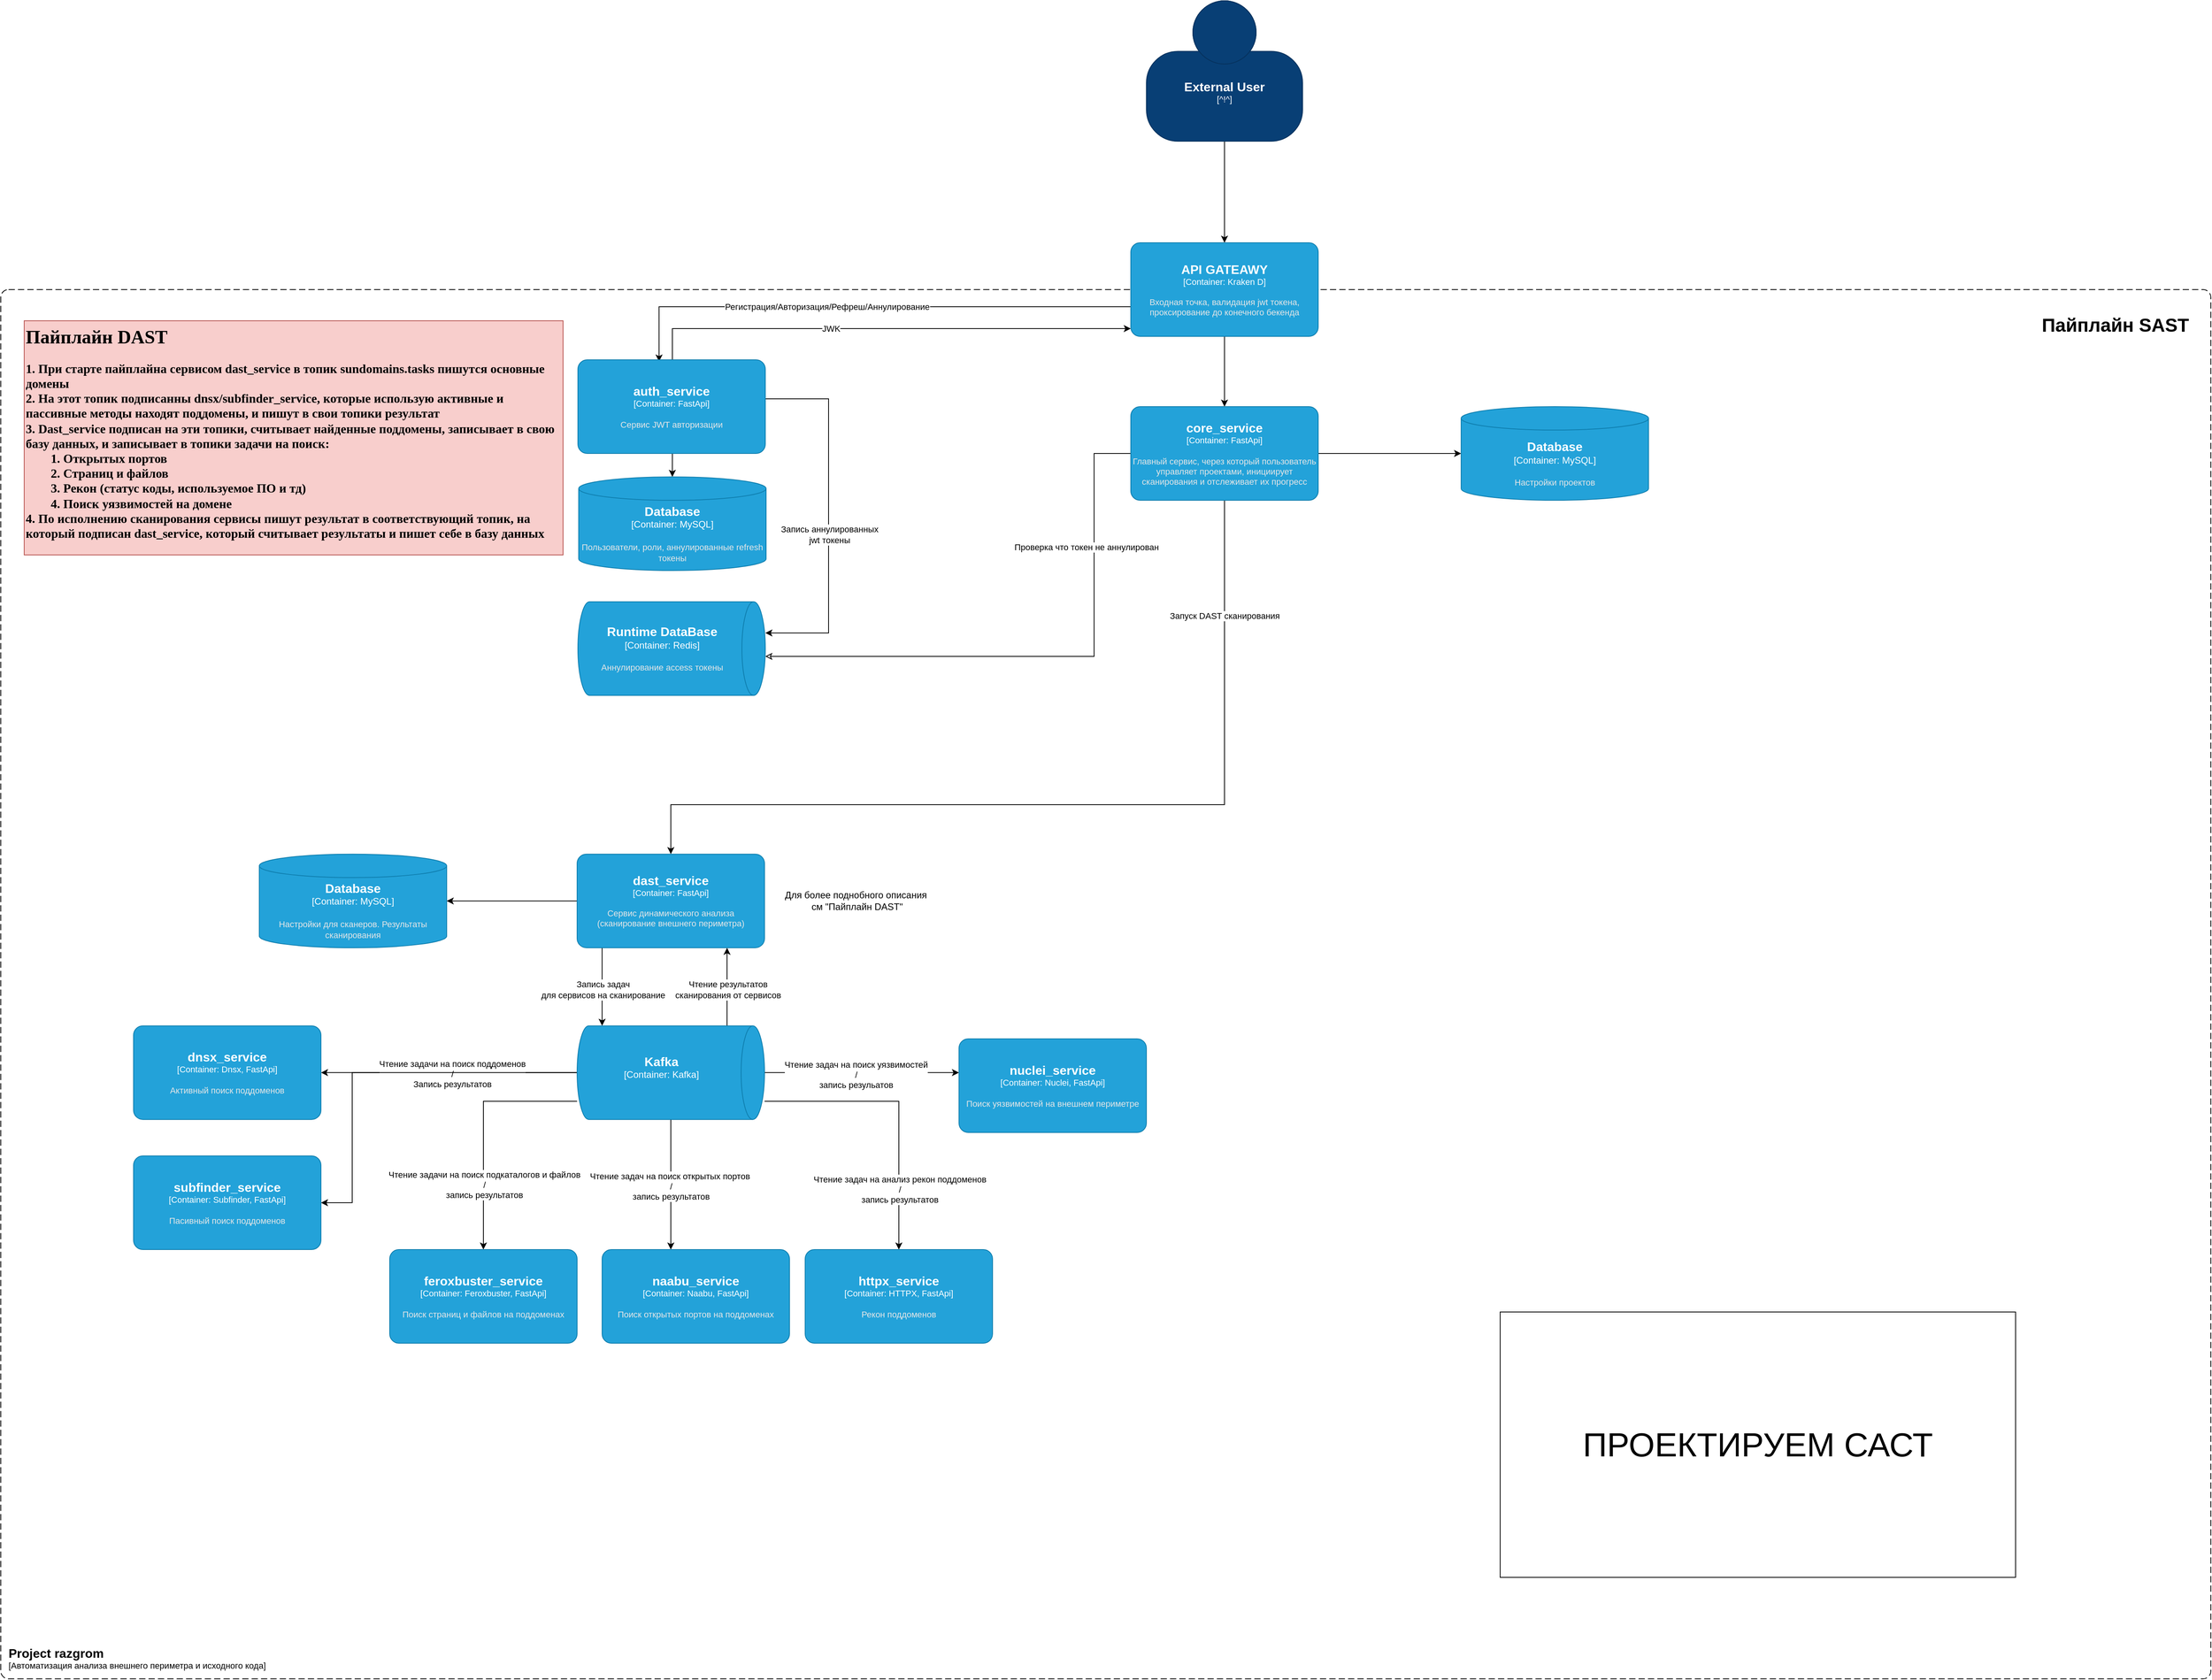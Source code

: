 <mxfile version="27.0.9">
  <diagram name="Страница — 1" id="VJYGo0bvr2aBZDEb_zej">
    <mxGraphModel dx="5851" dy="3156" grid="1" gridSize="10" guides="1" tooltips="1" connect="1" arrows="1" fold="1" page="1" pageScale="1" pageWidth="827" pageHeight="1169" math="0" shadow="0">
      <root>
        <mxCell id="0" />
        <mxCell id="1" parent="0" />
        <object placeholders="1" c4Name="Project razgrom" c4Type="SystemScopeBoundary" c4Application="Автоматизация анализа внешнего периметра и исходного кода" label="&lt;font style=&quot;font-size: 16px&quot;&gt;&lt;b&gt;&lt;div style=&quot;text-align: left&quot;&gt;%c4Name%&lt;/div&gt;&lt;/b&gt;&lt;/font&gt;&lt;div style=&quot;text-align: left&quot;&gt;[%c4Application%]&lt;/div&gt;" id="liLrsa7xYkW0UrCnSuGf-2">
          <mxCell style="rounded=1;fontSize=11;whiteSpace=wrap;html=1;dashed=1;arcSize=20;labelBackgroundColor=none;align=left;verticalAlign=bottom;labelBorderColor=none;spacingTop=0;spacing=10;dashPattern=8 4;metaEdit=1;rotatable=0;perimeter=rectanglePerimeter;noLabel=0;labelPadding=0;allowArrows=0;connectable=0;expand=0;recursiveResize=0;editable=1;pointerEvents=0;absoluteArcSize=1;points=[[0.25,0,0],[0.5,0,0],[0.75,0,0],[1,0.25,0],[1,0.5,0],[1,0.75,0],[0.75,1,0],[0.5,1,0],[0.25,1,0],[0,0.75,0],[0,0.5,0],[0,0.25,0]];" parent="1" vertex="1">
            <mxGeometry x="-2300" y="-770" width="2830" height="1780" as="geometry" />
          </mxCell>
        </object>
        <mxCell id="liLrsa7xYkW0UrCnSuGf-5" style="edgeStyle=orthogonalEdgeStyle;rounded=0;orthogonalLoop=1;jettySize=auto;html=1;entryX=0.433;entryY=0.019;entryDx=0;entryDy=0;entryPerimeter=0;exitX=-0.008;exitY=0.614;exitDx=0;exitDy=0;exitPerimeter=0;" parent="1" target="wjXx7PxpN2QqDerLvjR--19" edge="1">
          <mxGeometry relative="1" as="geometry">
            <mxPoint x="-853.03" y="-744.04" as="sourcePoint" />
            <mxPoint x="-1457.04" y="-689.88" as="targetPoint" />
            <Array as="points">
              <mxPoint x="-853" y="-748" />
              <mxPoint x="-1457" y="-748" />
            </Array>
          </mxGeometry>
        </mxCell>
        <mxCell id="liLrsa7xYkW0UrCnSuGf-9" value="Регистрация/Авторизация/Рефреш/Аннулирование" style="edgeLabel;html=1;align=center;verticalAlign=middle;resizable=0;points=[];" parent="liLrsa7xYkW0UrCnSuGf-5" vertex="1" connectable="0">
          <mxGeometry x="0.158" relative="1" as="geometry">
            <mxPoint as="offset" />
          </mxGeometry>
        </mxCell>
        <mxCell id="liLrsa7xYkW0UrCnSuGf-20" style="edgeStyle=orthogonalEdgeStyle;rounded=0;orthogonalLoop=1;jettySize=auto;html=1;exitX=0.5;exitY=1;exitDx=0;exitDy=0;exitPerimeter=0;" parent="1" source="wjXx7PxpN2QqDerLvjR--19" edge="1">
          <mxGeometry relative="1" as="geometry">
            <mxPoint x="-1440.043" y="-530" as="targetPoint" />
            <Array as="points" />
            <mxPoint x="-1440.0" y="-570" as="sourcePoint" />
          </mxGeometry>
        </mxCell>
        <mxCell id="liLrsa7xYkW0UrCnSuGf-21" style="edgeStyle=orthogonalEdgeStyle;rounded=0;orthogonalLoop=1;jettySize=auto;html=1;exitX=1;exitY=0.5;exitDx=0;exitDy=0;exitPerimeter=0;" parent="1" source="wjXx7PxpN2QqDerLvjR--19" target="liLrsa7xYkW0UrCnSuGf-19" edge="1">
          <mxGeometry relative="1" as="geometry">
            <Array as="points">
              <mxPoint x="-1321" y="-630" />
              <mxPoint x="-1240" y="-630" />
              <mxPoint x="-1240" y="-330" />
            </Array>
            <mxPoint x="-1320" y="-630" as="sourcePoint" />
          </mxGeometry>
        </mxCell>
        <mxCell id="XTBOmXso2PyiKkmk_UJ0-1" value="Запись аннулированных&lt;div&gt;jwt токены&lt;/div&gt;" style="edgeLabel;html=1;align=center;verticalAlign=middle;resizable=0;points=[];" vertex="1" connectable="0" parent="liLrsa7xYkW0UrCnSuGf-21">
          <mxGeometry x="0.123" y="1" relative="1" as="geometry">
            <mxPoint as="offset" />
          </mxGeometry>
        </mxCell>
        <mxCell id="liLrsa7xYkW0UrCnSuGf-7" style="edgeStyle=orthogonalEdgeStyle;rounded=0;orthogonalLoop=1;jettySize=auto;html=1;entryX=0.5;entryY=0;entryDx=0;entryDy=0;entryPerimeter=0;" parent="1" source="liLrsa7xYkW0UrCnSuGf-6" target="liLrsa7xYkW0UrCnSuGf-15" edge="1">
          <mxGeometry relative="1" as="geometry">
            <mxPoint x="-733.0" y="-839.807" as="targetPoint" />
            <Array as="points" />
          </mxGeometry>
        </mxCell>
        <object placeholders="1" c4Name="External User" c4Type="^!^" c4Description="" label="&lt;font style=&quot;font-size: 16px&quot;&gt;&lt;b&gt;%c4Name%&lt;/b&gt;&lt;/font&gt;&lt;div&gt;[%c4Type%]&lt;/div&gt;&lt;br&gt;&lt;div&gt;&lt;font style=&quot;font-size: 11px&quot;&gt;&lt;font color=&quot;#cccccc&quot;&gt;%c4Description%&lt;/font&gt;&lt;/div&gt;" id="liLrsa7xYkW0UrCnSuGf-6">
          <mxCell style="html=1;fontSize=11;dashed=0;whiteSpace=wrap;fillColor=#083F75;strokeColor=#06315C;fontColor=#ffffff;shape=mxgraph.c4.person2;align=center;metaEdit=1;points=[[0.5,0,0],[1,0.5,0],[1,0.75,0],[0.75,1,0],[0.5,1,0],[0.25,1,0],[0,0.75,0],[0,0.5,0]];resizable=0;" parent="1" vertex="1">
            <mxGeometry x="-833" y="-1140" width="200" height="180" as="geometry" />
          </mxCell>
        </object>
        <mxCell id="liLrsa7xYkW0UrCnSuGf-24" style="edgeStyle=orthogonalEdgeStyle;rounded=0;orthogonalLoop=1;jettySize=auto;html=1;" parent="1" source="liLrsa7xYkW0UrCnSuGf-15" target="liLrsa7xYkW0UrCnSuGf-23" edge="1">
          <mxGeometry relative="1" as="geometry" />
        </mxCell>
        <object placeholders="1" c4Name="API GATEAWY" c4Type="Container" c4Technology="Kraken D" c4Description="Входная точка, валидация jwt токена, проксирование до конечного бекенда" label="&lt;font style=&quot;font-size: 16px&quot;&gt;&lt;b&gt;%c4Name%&lt;/b&gt;&lt;/font&gt;&lt;div&gt;[%c4Type%: %c4Technology%]&lt;/div&gt;&lt;br&gt;&lt;div&gt;&lt;font style=&quot;font-size: 11px&quot;&gt;&lt;font color=&quot;#E6E6E6&quot;&gt;%c4Description%&lt;/font&gt;&lt;/div&gt;" id="liLrsa7xYkW0UrCnSuGf-15">
          <mxCell style="rounded=1;whiteSpace=wrap;html=1;fontSize=11;labelBackgroundColor=none;fillColor=#23A2D9;fontColor=#ffffff;align=center;arcSize=10;strokeColor=#0E7DAD;metaEdit=1;resizable=0;points=[[0.25,0,0],[0.5,0,0],[0.75,0,0],[1,0.25,0],[1,0.5,0],[1,0.75,0],[0.75,1,0],[0.5,1,0],[0.25,1,0],[0,0.75,0],[0,0.5,0],[0,0.25,0]];" parent="1" vertex="1">
            <mxGeometry x="-853" y="-830" width="240" height="120" as="geometry" />
          </mxCell>
        </object>
        <mxCell id="liLrsa7xYkW0UrCnSuGf-16" style="edgeStyle=orthogonalEdgeStyle;rounded=0;orthogonalLoop=1;jettySize=auto;html=1;exitX=0.5;exitY=0;exitDx=0;exitDy=0;exitPerimeter=0;" parent="1" source="wjXx7PxpN2QqDerLvjR--19" target="liLrsa7xYkW0UrCnSuGf-15" edge="1">
          <mxGeometry relative="1" as="geometry">
            <mxPoint x="-1440.274" y="-690" as="sourcePoint" />
            <mxPoint x="-853.0" y="-731.12" as="targetPoint" />
            <Array as="points">
              <mxPoint x="-1440" y="-720" />
            </Array>
          </mxGeometry>
        </mxCell>
        <mxCell id="liLrsa7xYkW0UrCnSuGf-17" value="JWK" style="edgeLabel;html=1;align=center;verticalAlign=middle;resizable=0;points=[];" parent="liLrsa7xYkW0UrCnSuGf-16" vertex="1" connectable="0">
          <mxGeometry x="-0.225" relative="1" as="geometry">
            <mxPoint as="offset" />
          </mxGeometry>
        </mxCell>
        <mxCell id="liLrsa7xYkW0UrCnSuGf-31" style="edgeStyle=orthogonalEdgeStyle;rounded=0;orthogonalLoop=1;jettySize=auto;html=1;startArrow=classic;startFill=0;endArrow=none;" parent="1" source="liLrsa7xYkW0UrCnSuGf-19" target="liLrsa7xYkW0UrCnSuGf-23" edge="1">
          <mxGeometry relative="1" as="geometry">
            <Array as="points">
              <mxPoint x="-900" y="-300" />
              <mxPoint x="-900" y="-560" />
            </Array>
          </mxGeometry>
        </mxCell>
        <mxCell id="liLrsa7xYkW0UrCnSuGf-32" value="Проверка что токен не аннулирован" style="edgeLabel;html=1;align=center;verticalAlign=middle;resizable=0;points=[];" parent="liLrsa7xYkW0UrCnSuGf-31" vertex="1" connectable="0">
          <mxGeometry x="-0.04" y="-1" relative="1" as="geometry">
            <mxPoint x="61" y="-141" as="offset" />
          </mxGeometry>
        </mxCell>
        <object placeholders="1" c4Name="Runtime DataBase" c4Type="Container" c4Technology="Redis" c4Description="Аннулирование access токены" label="&lt;font style=&quot;font-size: 16px&quot;&gt;&lt;b&gt;%c4Name%&lt;/b&gt;&lt;/font&gt;&lt;div&gt;[%c4Type%:&amp;nbsp;%c4Technology%]&lt;/div&gt;&lt;br&gt;&lt;div&gt;&lt;font style=&quot;font-size: 11px&quot;&gt;&lt;font color=&quot;#E6E6E6&quot;&gt;%c4Description%&lt;/font&gt;&lt;/div&gt;" id="liLrsa7xYkW0UrCnSuGf-19">
          <mxCell style="shape=cylinder3;size=15;direction=south;whiteSpace=wrap;html=1;boundedLbl=1;rounded=0;labelBackgroundColor=none;fillColor=#23A2D9;fontSize=12;fontColor=#ffffff;align=center;strokeColor=#0E7DAD;metaEdit=1;points=[[0.5,0,0],[1,0.25,0],[1,0.5,0],[1,0.75,0],[0.5,1,0],[0,0.75,0],[0,0.5,0],[0,0.25,0]];resizable=0;" parent="1" vertex="1">
            <mxGeometry x="-1561" y="-370" width="240" height="120" as="geometry" />
          </mxCell>
        </object>
        <mxCell id="liLrsa7xYkW0UrCnSuGf-30" style="edgeStyle=orthogonalEdgeStyle;rounded=0;orthogonalLoop=1;jettySize=auto;html=1;" parent="1" source="liLrsa7xYkW0UrCnSuGf-23" target="liLrsa7xYkW0UrCnSuGf-28" edge="1">
          <mxGeometry relative="1" as="geometry">
            <Array as="points">
              <mxPoint x="-733" y="-110" />
              <mxPoint x="-1442" y="-110" />
            </Array>
          </mxGeometry>
        </mxCell>
        <mxCell id="XTBOmXso2PyiKkmk_UJ0-2" value="Запуск DAST сканирования" style="edgeLabel;html=1;align=center;verticalAlign=middle;resizable=0;points=[];" vertex="1" connectable="0" parent="liLrsa7xYkW0UrCnSuGf-30">
          <mxGeometry x="-0.746" relative="1" as="geometry">
            <mxPoint as="offset" />
          </mxGeometry>
        </mxCell>
        <mxCell id="liLrsa7xYkW0UrCnSuGf-55" style="edgeStyle=orthogonalEdgeStyle;rounded=0;orthogonalLoop=1;jettySize=auto;html=1;" parent="1" source="liLrsa7xYkW0UrCnSuGf-23" target="liLrsa7xYkW0UrCnSuGf-54" edge="1">
          <mxGeometry relative="1" as="geometry" />
        </mxCell>
        <object placeholders="1" c4Name="core_service" c4Type="Container" c4Technology="FastApi" c4Description="Главный сервис, через который пользователь управляет проектами, инициирует сканирования и отслеживает их прогресс " label="&lt;font style=&quot;font-size: 16px&quot;&gt;&lt;b&gt;%c4Name%&lt;/b&gt;&lt;/font&gt;&lt;div&gt;[%c4Type%: %c4Technology%]&lt;/div&gt;&lt;br&gt;&lt;div&gt;&lt;font style=&quot;font-size: 11px&quot;&gt;&lt;font color=&quot;#E6E6E6&quot;&gt;%c4Description%&lt;/font&gt;&lt;/div&gt;" id="liLrsa7xYkW0UrCnSuGf-23">
          <mxCell style="rounded=1;whiteSpace=wrap;html=1;fontSize=11;labelBackgroundColor=none;fillColor=#23A2D9;fontColor=#ffffff;align=center;arcSize=10;strokeColor=#0E7DAD;metaEdit=1;resizable=0;points=[[0.25,0,0],[0.5,0,0],[0.75,0,0],[1,0.25,0],[1,0.5,0],[1,0.75,0],[0.75,1,0],[0.5,1,0],[0.25,1,0],[0,0.75,0],[0,0.5,0],[0,0.25,0]];" parent="1" vertex="1">
            <mxGeometry x="-853" y="-620" width="240" height="120" as="geometry" />
          </mxCell>
        </object>
        <mxCell id="liLrsa7xYkW0UrCnSuGf-36" style="edgeStyle=orthogonalEdgeStyle;rounded=0;orthogonalLoop=1;jettySize=auto;html=1;" parent="1" source="liLrsa7xYkW0UrCnSuGf-28" target="liLrsa7xYkW0UrCnSuGf-35" edge="1">
          <mxGeometry relative="1" as="geometry">
            <Array as="points">
              <mxPoint x="-1530" y="130" />
              <mxPoint x="-1530" y="130" />
            </Array>
          </mxGeometry>
        </mxCell>
        <mxCell id="XTBOmXso2PyiKkmk_UJ0-12" value="Запись задач&lt;div&gt;для сервисов на сканирование&lt;/div&gt;" style="edgeLabel;html=1;align=center;verticalAlign=middle;resizable=0;points=[];" vertex="1" connectable="0" parent="liLrsa7xYkW0UrCnSuGf-36">
          <mxGeometry x="0.06" y="1" relative="1" as="geometry">
            <mxPoint as="offset" />
          </mxGeometry>
        </mxCell>
        <mxCell id="wjXx7PxpN2QqDerLvjR--22" style="edgeStyle=orthogonalEdgeStyle;rounded=0;orthogonalLoop=1;jettySize=auto;html=1;" parent="1" source="liLrsa7xYkW0UrCnSuGf-28" target="wjXx7PxpN2QqDerLvjR--21" edge="1">
          <mxGeometry relative="1" as="geometry" />
        </mxCell>
        <object placeholders="1" c4Name="dast_service" c4Type="Container" c4Technology="FastApi" c4Description="Сервис динамического анализа (сканирование внешнего периметра)" label="&lt;font style=&quot;font-size: 16px&quot;&gt;&lt;b&gt;%c4Name%&lt;/b&gt;&lt;/font&gt;&lt;div&gt;[%c4Type%: %c4Technology%]&lt;/div&gt;&lt;br&gt;&lt;div&gt;&lt;font style=&quot;font-size: 11px&quot;&gt;&lt;font color=&quot;#E6E6E6&quot;&gt;%c4Description%&lt;/font&gt;&lt;/div&gt;" id="liLrsa7xYkW0UrCnSuGf-28">
          <mxCell style="rounded=1;whiteSpace=wrap;html=1;fontSize=11;labelBackgroundColor=none;fillColor=#23A2D9;fontColor=#ffffff;align=center;arcSize=10;strokeColor=#0E7DAD;metaEdit=1;resizable=0;points=[[0.25,0,0],[0.5,0,0],[0.75,0,0],[1,0.25,0],[1,0.5,0],[1,0.75,0],[0.75,1,0],[0.5,1,0],[0.25,1,0],[0,0.75,0],[0,0.5,0],[0,0.25,0]];" parent="1" vertex="1">
            <mxGeometry x="-1562" y="-46.67" width="240" height="120" as="geometry" />
          </mxCell>
        </object>
        <mxCell id="XTBOmXso2PyiKkmk_UJ0-14" style="edgeStyle=orthogonalEdgeStyle;rounded=0;orthogonalLoop=1;jettySize=auto;html=1;" edge="1" parent="1" source="liLrsa7xYkW0UrCnSuGf-35" target="liLrsa7xYkW0UrCnSuGf-28">
          <mxGeometry relative="1" as="geometry">
            <Array as="points">
              <mxPoint x="-1370" y="130" />
              <mxPoint x="-1370" y="130" />
            </Array>
          </mxGeometry>
        </mxCell>
        <mxCell id="XTBOmXso2PyiKkmk_UJ0-15" value="Чтение результатов&lt;div&gt;сканирования от сервисов&lt;/div&gt;" style="edgeLabel;html=1;align=center;verticalAlign=middle;resizable=0;points=[];" vertex="1" connectable="0" parent="XTBOmXso2PyiKkmk_UJ0-14">
          <mxGeometry x="-0.067" y="-1" relative="1" as="geometry">
            <mxPoint as="offset" />
          </mxGeometry>
        </mxCell>
        <mxCell id="XTBOmXso2PyiKkmk_UJ0-16" style="edgeStyle=orthogonalEdgeStyle;rounded=0;orthogonalLoop=1;jettySize=auto;html=1;" edge="1" parent="1" source="liLrsa7xYkW0UrCnSuGf-35" target="liLrsa7xYkW0UrCnSuGf-53">
          <mxGeometry relative="1" as="geometry">
            <Array as="points">
              <mxPoint x="-1720" y="233" />
              <mxPoint x="-1720" y="233" />
            </Array>
          </mxGeometry>
        </mxCell>
        <mxCell id="XTBOmXso2PyiKkmk_UJ0-18" value="Чтение задачи на поиск поддоменов&lt;div&gt;/&lt;div&gt;Запись результатов&lt;/div&gt;&lt;/div&gt;" style="edgeLabel;html=1;align=center;verticalAlign=middle;resizable=0;points=[];" vertex="1" connectable="0" parent="XTBOmXso2PyiKkmk_UJ0-16">
          <mxGeometry x="-0.02" y="1" relative="1" as="geometry">
            <mxPoint as="offset" />
          </mxGeometry>
        </mxCell>
        <mxCell id="XTBOmXso2PyiKkmk_UJ0-27" style="edgeStyle=orthogonalEdgeStyle;rounded=0;orthogonalLoop=1;jettySize=auto;html=1;" edge="1" parent="1" source="liLrsa7xYkW0UrCnSuGf-35" target="liLrsa7xYkW0UrCnSuGf-52">
          <mxGeometry relative="1" as="geometry">
            <Array as="points">
              <mxPoint x="-1850" y="233" />
              <mxPoint x="-1850" y="400" />
            </Array>
          </mxGeometry>
        </mxCell>
        <mxCell id="XTBOmXso2PyiKkmk_UJ0-29" style="edgeStyle=orthogonalEdgeStyle;rounded=0;orthogonalLoop=1;jettySize=auto;html=1;" edge="1" parent="1" source="liLrsa7xYkW0UrCnSuGf-35" target="wjXx7PxpN2QqDerLvjR--8">
          <mxGeometry relative="1" as="geometry">
            <Array as="points">
              <mxPoint x="-1682" y="270" />
            </Array>
          </mxGeometry>
        </mxCell>
        <mxCell id="XTBOmXso2PyiKkmk_UJ0-30" value="Чтение задачи на поиск подкаталогов и файлов&lt;div&gt;/&lt;/div&gt;&lt;div&gt;запись результатов&lt;/div&gt;" style="edgeLabel;html=1;align=center;verticalAlign=middle;resizable=0;points=[];" vertex="1" connectable="0" parent="XTBOmXso2PyiKkmk_UJ0-29">
          <mxGeometry x="0.463" y="1" relative="1" as="geometry">
            <mxPoint as="offset" />
          </mxGeometry>
        </mxCell>
        <mxCell id="XTBOmXso2PyiKkmk_UJ0-31" style="edgeStyle=orthogonalEdgeStyle;rounded=0;orthogonalLoop=1;jettySize=auto;html=1;" edge="1" parent="1" source="liLrsa7xYkW0UrCnSuGf-35" target="wjXx7PxpN2QqDerLvjR--12">
          <mxGeometry relative="1" as="geometry">
            <Array as="points">
              <mxPoint x="-1442" y="380" />
              <mxPoint x="-1442" y="380" />
            </Array>
          </mxGeometry>
        </mxCell>
        <mxCell id="XTBOmXso2PyiKkmk_UJ0-32" value="Чтение задач на поиск открытых портов&amp;nbsp;&lt;div&gt;/&lt;/div&gt;&lt;div&gt;запись результатов&lt;/div&gt;" style="edgeLabel;html=1;align=center;verticalAlign=middle;resizable=0;points=[];" vertex="1" connectable="0" parent="XTBOmXso2PyiKkmk_UJ0-31">
          <mxGeometry x="0.017" relative="1" as="geometry">
            <mxPoint as="offset" />
          </mxGeometry>
        </mxCell>
        <mxCell id="XTBOmXso2PyiKkmk_UJ0-33" style="edgeStyle=orthogonalEdgeStyle;rounded=0;orthogonalLoop=1;jettySize=auto;html=1;" edge="1" parent="1" source="liLrsa7xYkW0UrCnSuGf-35" target="wjXx7PxpN2QqDerLvjR--11">
          <mxGeometry relative="1" as="geometry">
            <Array as="points">
              <mxPoint x="-1150" y="270" />
            </Array>
          </mxGeometry>
        </mxCell>
        <mxCell id="XTBOmXso2PyiKkmk_UJ0-34" value="Чтение задач на анализ рекон поддоменов&lt;div&gt;/&lt;/div&gt;&lt;div&gt;запись результатов&lt;/div&gt;" style="edgeLabel;html=1;align=center;verticalAlign=middle;resizable=0;points=[];" vertex="1" connectable="0" parent="XTBOmXso2PyiKkmk_UJ0-33">
          <mxGeometry x="0.574" y="1" relative="1" as="geometry">
            <mxPoint as="offset" />
          </mxGeometry>
        </mxCell>
        <mxCell id="XTBOmXso2PyiKkmk_UJ0-35" style="edgeStyle=orthogonalEdgeStyle;rounded=0;orthogonalLoop=1;jettySize=auto;html=1;" edge="1" parent="1" source="liLrsa7xYkW0UrCnSuGf-35" target="shtA7FutvXdEPw6fK50M-1">
          <mxGeometry relative="1" as="geometry">
            <Array as="points">
              <mxPoint x="-1170" y="233" />
              <mxPoint x="-1170" y="233" />
            </Array>
          </mxGeometry>
        </mxCell>
        <mxCell id="XTBOmXso2PyiKkmk_UJ0-37" value="Чтение задач на поиск уязвимостей&lt;div&gt;/&lt;div&gt;запись резульатов&lt;/div&gt;&lt;/div&gt;" style="edgeLabel;html=1;align=center;verticalAlign=middle;resizable=0;points=[];" vertex="1" connectable="0" parent="XTBOmXso2PyiKkmk_UJ0-35">
          <mxGeometry x="-0.063" y="-2" relative="1" as="geometry">
            <mxPoint as="offset" />
          </mxGeometry>
        </mxCell>
        <object placeholders="1" c4Name="Kafka " c4Type="Container" c4Technology="Kafka" c4Description="" label="&lt;font style=&quot;font-size: 16px&quot;&gt;&lt;b&gt;%c4Name%&lt;/b&gt;&lt;/font&gt;&lt;div&gt;[%c4Type%:&amp;nbsp;%c4Technology%]&lt;/div&gt;&lt;br&gt;&lt;div&gt;&lt;font style=&quot;font-size: 11px&quot;&gt;&lt;font color=&quot;#E6E6E6&quot;&gt;%c4Description%&lt;/font&gt;&lt;/div&gt;" id="liLrsa7xYkW0UrCnSuGf-35">
          <mxCell style="shape=cylinder3;size=15;direction=south;whiteSpace=wrap;html=1;boundedLbl=1;rounded=0;labelBackgroundColor=none;fillColor=#23A2D9;fontSize=12;fontColor=#ffffff;align=center;strokeColor=#0E7DAD;metaEdit=1;points=[[0.5,0,0],[1,0.25,0],[1,0.5,0],[1,0.75,0],[0.5,1,0],[0,0.75,0],[0,0.5,0],[0,0.25,0]];resizable=0;" parent="1" vertex="1">
            <mxGeometry x="-1562" y="173.33" width="240" height="120" as="geometry" />
          </mxCell>
        </object>
        <object placeholders="1" c4Name="subfinder_service" c4Type="Container" c4Technology="Subfinder, FastApi" c4Description="Пасивный поиск поддоменов" label="&lt;font style=&quot;font-size: 16px&quot;&gt;&lt;b&gt;%c4Name%&lt;/b&gt;&lt;/font&gt;&lt;div&gt;[%c4Type%: %c4Technology%]&lt;/div&gt;&lt;br&gt;&lt;div&gt;&lt;font style=&quot;font-size: 11px&quot;&gt;&lt;font color=&quot;#E6E6E6&quot;&gt;%c4Description%&lt;/font&gt;&lt;/div&gt;" id="liLrsa7xYkW0UrCnSuGf-52">
          <mxCell style="rounded=1;whiteSpace=wrap;html=1;fontSize=11;labelBackgroundColor=none;fillColor=#23A2D9;fontColor=#ffffff;align=center;arcSize=10;strokeColor=#0E7DAD;metaEdit=1;resizable=0;points=[[0.25,0,0],[0.5,0,0],[0.75,0,0],[1,0.25,0],[1,0.5,0],[1,0.75,0],[0.75,1,0],[0.5,1,0],[0.25,1,0],[0,0.75,0],[0,0.5,0],[0,0.25,0]];" parent="1" vertex="1">
            <mxGeometry x="-2130" y="340.0" width="240" height="120" as="geometry" />
          </mxCell>
        </object>
        <object placeholders="1" c4Name="Database" c4Type="Container" c4Technology="MySQL" c4Description="Настройки проектов" label="&lt;font style=&quot;font-size: 16px&quot;&gt;&lt;b&gt;%c4Name%&lt;/b&gt;&lt;/font&gt;&lt;div&gt;[%c4Type%:&amp;nbsp;%c4Technology%]&lt;/div&gt;&lt;br&gt;&lt;div&gt;&lt;font style=&quot;font-size: 11px&quot;&gt;&lt;font color=&quot;#E6E6E6&quot;&gt;%c4Description%&lt;/font&gt;&lt;/div&gt;" id="liLrsa7xYkW0UrCnSuGf-54">
          <mxCell style="shape=cylinder3;size=15;whiteSpace=wrap;html=1;boundedLbl=1;rounded=0;labelBackgroundColor=none;fillColor=#23A2D9;fontSize=12;fontColor=#ffffff;align=center;strokeColor=#0E7DAD;metaEdit=1;points=[[0.5,0,0],[1,0.25,0],[1,0.5,0],[1,0.75,0],[0.5,1,0],[0,0.75,0],[0,0.5,0],[0,0.25,0]];resizable=0;" parent="1" vertex="1">
            <mxGeometry x="-430" y="-620" width="240" height="120" as="geometry" />
          </mxCell>
        </object>
        <object placeholders="1" c4Name="Database" c4Type="Container" c4Technology="MySQL" c4Description="Пользователи, роли, аннулированные refresh токены" label="&lt;font style=&quot;font-size: 16px&quot;&gt;&lt;b&gt;%c4Name%&lt;/b&gt;&lt;/font&gt;&lt;div&gt;[%c4Type%:&amp;nbsp;%c4Technology%]&lt;/div&gt;&lt;br&gt;&lt;div&gt;&lt;font style=&quot;font-size: 11px&quot;&gt;&lt;font color=&quot;#E6E6E6&quot;&gt;%c4Description%&lt;/font&gt;&lt;/div&gt;" id="liLrsa7xYkW0UrCnSuGf-57">
          <mxCell style="shape=cylinder3;size=15;whiteSpace=wrap;html=1;boundedLbl=1;rounded=0;labelBackgroundColor=none;fillColor=#23A2D9;fontSize=12;fontColor=#ffffff;align=center;strokeColor=#0E7DAD;metaEdit=1;points=[[0.5,0,0],[1,0.25,0],[1,0.5,0],[1,0.75,0],[0.5,1,0],[0,0.75,0],[0,0.5,0],[0,0.25,0]];resizable=0;" parent="1" vertex="1">
            <mxGeometry x="-1560" y="-530" width="240" height="120" as="geometry" />
          </mxCell>
        </object>
        <mxCell id="liLrsa7xYkW0UrCnSuGf-60" value="&lt;h1 style=&quot;margin-top: 0px;&quot;&gt;Пайплайн SAST&lt;/h1&gt;" style="text;html=1;whiteSpace=wrap;overflow=hidden;rounded=0;align=right;" parent="1" vertex="1">
          <mxGeometry x="-180" y="-745" width="684" height="120" as="geometry" />
        </mxCell>
        <object placeholders="1" c4Name="dnsx_service" c4Type="Container" c4Technology="Dnsx, FastApi" c4Description="Активный поиск поддоменов" label="&lt;font style=&quot;font-size: 16px&quot;&gt;&lt;b&gt;%c4Name%&lt;/b&gt;&lt;/font&gt;&lt;div&gt;[%c4Type%: %c4Technology%]&lt;/div&gt;&lt;br&gt;&lt;div&gt;&lt;font style=&quot;font-size: 11px&quot;&gt;&lt;font color=&quot;#E6E6E6&quot;&gt;%c4Description%&lt;/font&gt;&lt;/div&gt;" id="liLrsa7xYkW0UrCnSuGf-53">
          <mxCell style="rounded=1;whiteSpace=wrap;html=1;fontSize=11;labelBackgroundColor=none;fillColor=#23A2D9;fontColor=#ffffff;align=center;arcSize=10;strokeColor=#0E7DAD;metaEdit=1;resizable=0;points=[[0.25,0,0],[0.5,0,0],[0.75,0,0],[1,0.25,0],[1,0.5,0],[1,0.75,0],[0.75,1,0],[0.5,1,0],[0.25,1,0],[0,0.75,0],[0,0.5,0],[0,0.25,0]];" parent="1" vertex="1">
            <mxGeometry x="-2130" y="173.33" width="240" height="120" as="geometry" />
          </mxCell>
        </object>
        <object placeholders="1" c4Name="feroxbuster_service" c4Type="Container" c4Technology="Feroxbuster, FastApi" c4Description="Поиск страниц и файлов на поддоменах" label="&lt;font style=&quot;font-size: 16px&quot;&gt;&lt;b&gt;%c4Name%&lt;/b&gt;&lt;/font&gt;&lt;div&gt;[%c4Type%: %c4Technology%]&lt;/div&gt;&lt;br&gt;&lt;div&gt;&lt;font style=&quot;font-size: 11px&quot;&gt;&lt;font color=&quot;#E6E6E6&quot;&gt;%c4Description%&lt;/font&gt;&lt;/div&gt;" id="wjXx7PxpN2QqDerLvjR--8">
          <mxCell style="rounded=1;whiteSpace=wrap;html=1;fontSize=11;labelBackgroundColor=none;fillColor=#23A2D9;fontColor=#ffffff;align=center;arcSize=10;strokeColor=#0E7DAD;metaEdit=1;resizable=0;points=[[0.25,0,0],[0.5,0,0],[0.75,0,0],[1,0.25,0],[1,0.5,0],[1,0.75,0],[0.75,1,0],[0.5,1,0],[0.25,1,0],[0,0.75,0],[0,0.5,0],[0,0.25,0]];" parent="1" vertex="1">
            <mxGeometry x="-1802" y="460" width="240" height="120" as="geometry" />
          </mxCell>
        </object>
        <object placeholders="1" c4Name="httpx_service" c4Type="Container" c4Technology="HTTPX, FastApi" c4Description="Рекон поддоменов" label="&lt;font style=&quot;font-size: 16px&quot;&gt;&lt;b&gt;%c4Name%&lt;/b&gt;&lt;/font&gt;&lt;div&gt;[%c4Type%: %c4Technology%]&lt;/div&gt;&lt;br&gt;&lt;div&gt;&lt;font style=&quot;font-size: 11px&quot;&gt;&lt;font color=&quot;#E6E6E6&quot;&gt;%c4Description%&lt;/font&gt;&lt;/div&gt;" id="wjXx7PxpN2QqDerLvjR--11">
          <mxCell style="rounded=1;whiteSpace=wrap;html=1;fontSize=11;labelBackgroundColor=none;fillColor=#23A2D9;fontColor=#ffffff;align=center;arcSize=10;strokeColor=#0E7DAD;metaEdit=1;resizable=0;points=[[0.25,0,0],[0.5,0,0],[0.75,0,0],[1,0.25,0],[1,0.5,0],[1,0.75,0],[0.75,1,0],[0.5,1,0],[0.25,1,0],[0,0.75,0],[0,0.5,0],[0,0.25,0]];" parent="1" vertex="1">
            <mxGeometry x="-1270" y="460" width="240" height="120" as="geometry" />
          </mxCell>
        </object>
        <object placeholders="1" c4Name="naabu_service" c4Type="Container" c4Technology="Naabu, FastApi" c4Description="Поиск открытых портов на поддоменах" label="&lt;font style=&quot;font-size: 16px&quot;&gt;&lt;b&gt;%c4Name%&lt;/b&gt;&lt;/font&gt;&lt;div&gt;[%c4Type%: %c4Technology%]&lt;/div&gt;&lt;br&gt;&lt;div&gt;&lt;font style=&quot;font-size: 11px&quot;&gt;&lt;font color=&quot;#E6E6E6&quot;&gt;%c4Description%&lt;/font&gt;&lt;/div&gt;" id="wjXx7PxpN2QqDerLvjR--12">
          <mxCell style="rounded=1;whiteSpace=wrap;html=1;fontSize=11;labelBackgroundColor=none;fillColor=#23A2D9;fontColor=#ffffff;align=center;arcSize=10;strokeColor=#0E7DAD;metaEdit=1;resizable=0;points=[[0.25,0,0],[0.5,0,0],[0.75,0,0],[1,0.25,0],[1,0.5,0],[1,0.75,0],[0.75,1,0],[0.5,1,0],[0.25,1,0],[0,0.75,0],[0,0.5,0],[0,0.25,0]];" parent="1" vertex="1">
            <mxGeometry x="-1530" y="460" width="240" height="120" as="geometry" />
          </mxCell>
        </object>
        <object placeholders="1" c4Name="auth_service" c4Type="Container" c4Technology="FastApi" c4Description="Сервис JWT авторизации" label="&lt;font style=&quot;font-size: 16px&quot;&gt;&lt;b&gt;%c4Name%&lt;/b&gt;&lt;/font&gt;&lt;div&gt;[%c4Type%: %c4Technology%]&lt;/div&gt;&lt;br&gt;&lt;div&gt;&lt;font style=&quot;font-size: 11px&quot;&gt;&lt;font color=&quot;#E6E6E6&quot;&gt;%c4Description%&lt;/font&gt;&lt;/div&gt;" id="wjXx7PxpN2QqDerLvjR--19">
          <mxCell style="rounded=1;whiteSpace=wrap;html=1;fontSize=11;labelBackgroundColor=none;fillColor=#23A2D9;fontColor=#ffffff;align=center;arcSize=10;strokeColor=#0E7DAD;metaEdit=1;resizable=0;points=[[0.25,0,0],[0.5,0,0],[0.75,0,0],[1,0.25,0],[1,0.5,0],[1,0.75,0],[0.75,1,0],[0.5,1,0],[0.25,1,0],[0,0.75,0],[0,0.5,0],[0,0.25,0]];" parent="1" vertex="1">
            <mxGeometry x="-1561" y="-680" width="240" height="120" as="geometry" />
          </mxCell>
        </object>
        <object placeholders="1" c4Name="Database" c4Type="Container" c4Technology="MySQL" c4Description="Настройки для сканеров. Результаты сканирования" label="&lt;font style=&quot;font-size: 16px&quot;&gt;&lt;b&gt;%c4Name%&lt;/b&gt;&lt;/font&gt;&lt;div&gt;[%c4Type%:&amp;nbsp;%c4Technology%]&lt;/div&gt;&lt;br&gt;&lt;div&gt;&lt;font style=&quot;font-size: 11px&quot;&gt;&lt;font color=&quot;#E6E6E6&quot;&gt;%c4Description%&lt;/font&gt;&lt;/div&gt;" id="wjXx7PxpN2QqDerLvjR--21">
          <mxCell style="shape=cylinder3;size=15;whiteSpace=wrap;html=1;boundedLbl=1;rounded=0;labelBackgroundColor=none;fillColor=#23A2D9;fontSize=12;fontColor=#ffffff;align=center;strokeColor=#0E7DAD;metaEdit=1;points=[[0.5,0,0],[1,0.25,0],[1,0.5,0],[1,0.75,0],[0.5,1,0],[0,0.75,0],[0,0.5,0],[0,0.25,0]];resizable=0;" parent="1" vertex="1">
            <mxGeometry x="-1969" y="-46.67" width="240" height="120" as="geometry" />
          </mxCell>
        </object>
        <mxCell id="wjXx7PxpN2QqDerLvjR--23" value="" style="shape=image;verticalLabelPosition=bottom;labelBackgroundColor=default;verticalAlign=top;aspect=fixed;imageAspect=0;image=https://www.warco-znaki.ru/uploads/images/bp28-2.png;" parent="1" vertex="1">
          <mxGeometry x="-560" y="-350" width="950" height="1266.67" as="geometry" />
        </mxCell>
        <mxCell id="wjXx7PxpN2QqDerLvjR--24" value="&lt;font style=&quot;font-size: 43px;&quot;&gt;ПРОЕКТИРУЕМ САСТ&lt;/font&gt;" style="rounded=0;whiteSpace=wrap;html=1;" parent="1" vertex="1">
          <mxGeometry x="-380" y="540" width="660" height="340" as="geometry" />
        </mxCell>
        <object placeholders="1" c4Name="nuclei_service" c4Type="Container" c4Technology="Nuclei, FastApi" c4Description="Поиск уязвимостей на внешнем периметре" label="&lt;font style=&quot;font-size: 16px&quot;&gt;&lt;b&gt;%c4Name%&lt;/b&gt;&lt;/font&gt;&lt;div&gt;[%c4Type%: %c4Technology%]&lt;/div&gt;&lt;br&gt;&lt;div&gt;&lt;font style=&quot;font-size: 11px&quot;&gt;&lt;font color=&quot;#E6E6E6&quot;&gt;%c4Description%&lt;/font&gt;&lt;/div&gt;" id="shtA7FutvXdEPw6fK50M-1">
          <mxCell style="rounded=1;whiteSpace=wrap;html=1;fontSize=11;labelBackgroundColor=none;fillColor=#23A2D9;fontColor=#ffffff;align=center;arcSize=10;strokeColor=#0E7DAD;metaEdit=1;resizable=0;points=[[0.25,0,0],[0.5,0,0],[0.75,0,0],[1,0.25,0],[1,0.5,0],[1,0.75,0],[0.75,1,0],[0.5,1,0],[0.25,1,0],[0,0.75,0],[0,0.5,0],[0,0.25,0]];" parent="1" vertex="1">
            <mxGeometry x="-1073" y="190" width="240" height="120" as="geometry" />
          </mxCell>
        </object>
        <mxCell id="XTBOmXso2PyiKkmk_UJ0-11" value="Для более поднобного описания&lt;div&gt;&amp;nbsp;см &quot;Пайплайн DAST&quot;&lt;/div&gt;" style="text;html=1;align=center;verticalAlign=middle;whiteSpace=wrap;rounded=0;" vertex="1" parent="1">
          <mxGeometry x="-1310" y="-26.67" width="210" height="80" as="geometry" />
        </mxCell>
        <mxCell id="XTBOmXso2PyiKkmk_UJ0-39" value="&lt;h1 style=&quot;margin-top: 0px;&quot;&gt;&lt;font face=&quot;Lucida Console&quot; style=&quot;color: rgb(0, 0, 0);&quot;&gt;Пайплайн DAST&lt;/font&gt;&lt;/h1&gt;&lt;div style=&quot;&quot;&gt;&lt;font face=&quot;Lucida Console&quot; style=&quot;font-size: 16px; color: rgb(0, 0, 0);&quot;&gt;&lt;b&gt;1. При старте пайплайна сервисом dast_service в топик sundomains.tasks пишутся основные домены&amp;nbsp;&lt;/b&gt;&lt;/font&gt;&lt;/div&gt;&lt;div style=&quot;&quot;&gt;&lt;font face=&quot;Lucida Console&quot; style=&quot;font-size: 16px; color: rgb(0, 0, 0);&quot;&gt;&lt;b&gt;2. На этот топик подписанны dnsx/subfinder_service, которые использую активные и пассивные методы находят поддомены, и пишут в свои топики результат&lt;/b&gt;&lt;/font&gt;&lt;/div&gt;&lt;div&gt;&lt;div style=&quot;&quot;&gt;&lt;b style=&quot;color: rgb(0, 0, 0); font-size: 16px; font-family: &amp;quot;Lucida Console&amp;quot;; background-color: transparent;&quot;&gt;3. Dast_service подписан на эти топики, считывает найденные поддомены, записывает в свою базу данных, и записывает в топики задачи на поиск:&lt;/b&gt;&lt;/div&gt;&lt;font face=&quot;Lucida Console&quot; style=&quot;font-size: 16px; color: rgb(0, 0, 0);&quot;&gt;&lt;div style=&quot;&quot;&gt;&lt;b style=&quot;background-color: transparent;&quot;&gt;&lt;span style=&quot;white-space: pre;&quot;&gt;&#x9;&lt;/span&gt;1. Открытых портов&lt;/b&gt;&lt;/div&gt;&lt;/font&gt;&lt;/div&gt;&lt;div style=&quot;&quot;&gt;&lt;font face=&quot;Lucida Console&quot; style=&quot;font-size: 16px; color: rgb(0, 0, 0);&quot;&gt;&lt;b&gt;&lt;span style=&quot;white-space: pre;&quot;&gt;&#x9;&lt;/span&gt;2. Страниц и файлов&lt;/b&gt;&lt;/font&gt;&lt;/div&gt;&lt;div style=&quot;&quot;&gt;&lt;font face=&quot;Lucida Console&quot; style=&quot;font-size: 16px; color: rgb(0, 0, 0);&quot;&gt;&lt;b&gt;&lt;span style=&quot;white-space: pre;&quot;&gt;&#x9;&lt;/span&gt;3. Рекон (статус коды, используемое ПО и тд)&lt;/b&gt;&lt;/font&gt;&lt;/div&gt;&lt;div style=&quot;&quot;&gt;&lt;font face=&quot;Lucida Console&quot; style=&quot;font-size: 16px; color: rgb(0, 0, 0);&quot;&gt;&lt;b&gt;&lt;span style=&quot;white-space: pre;&quot;&gt;&#x9;&lt;/span&gt;4. Поиск уязвимостей на домене&amp;nbsp;&lt;br&gt;&lt;/b&gt;&lt;/font&gt;&lt;/div&gt;&lt;div style=&quot;&quot;&gt;&lt;font face=&quot;Lucida Console&quot; style=&quot;font-size: 16px; color: rgb(0, 0, 0);&quot;&gt;&lt;b&gt;4. По исполнению сканирования сервисы пишут результат в соответствующий топик, на который подписан dast_service, который считывает результаты и пишет себе в базу данных&amp;nbsp;&lt;/b&gt;&lt;/font&gt;&lt;/div&gt;" style="text;html=1;whiteSpace=wrap;overflow=hidden;rounded=0;fillColor=#f8cecc;strokeColor=#b85450;" vertex="1" parent="1">
          <mxGeometry x="-2270" y="-730" width="690" height="300" as="geometry" />
        </mxCell>
      </root>
    </mxGraphModel>
  </diagram>
</mxfile>
